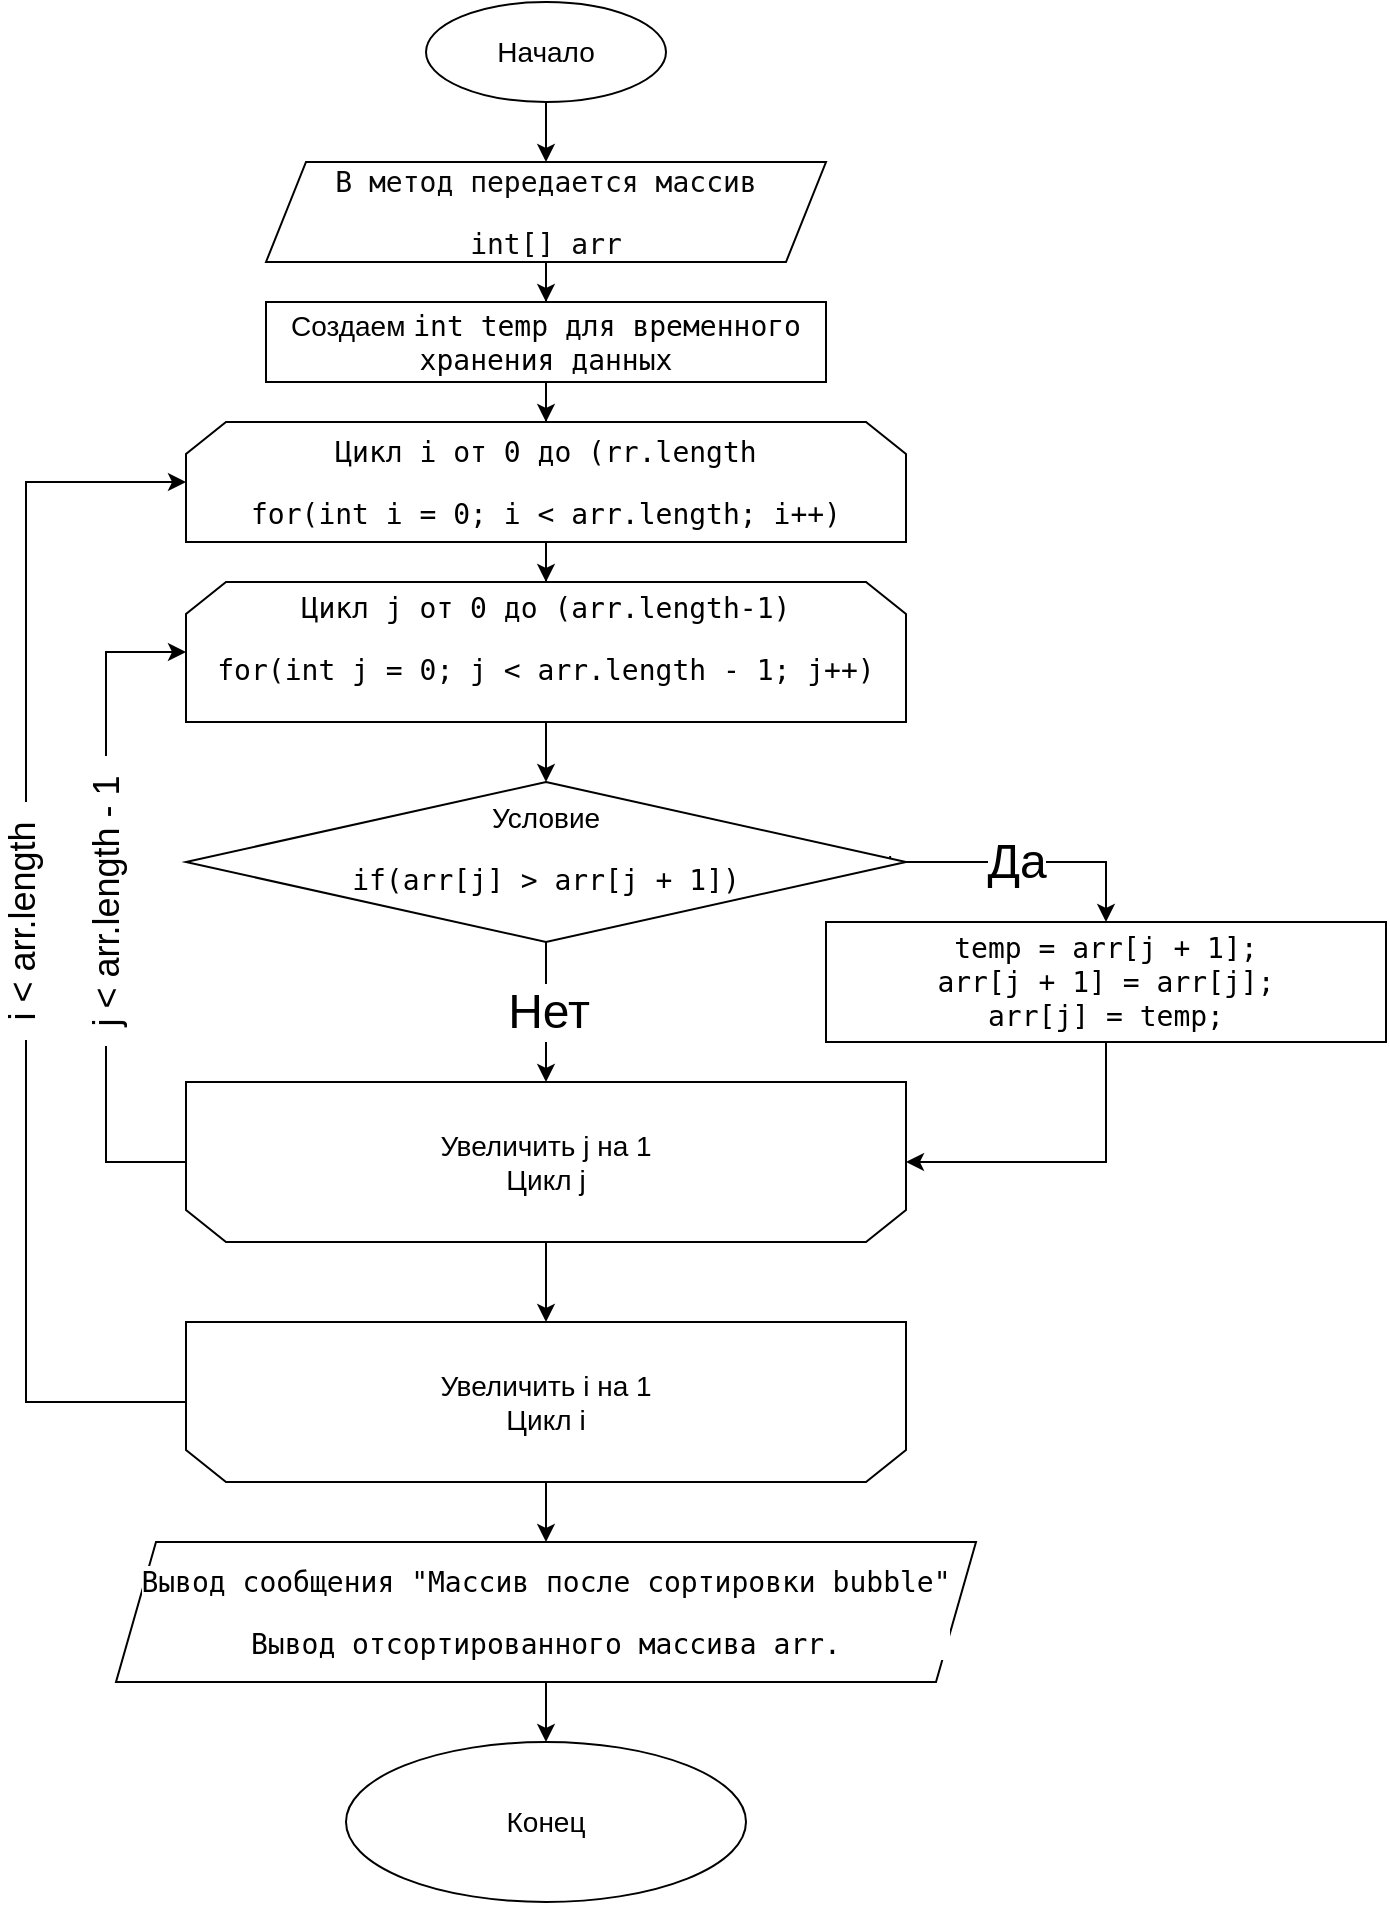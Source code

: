 <mxfile version="20.2.3" type="device"><diagram name="Page-1" id="c7558073-3199-34d8-9f00-42111426c3f3"><mxGraphModel dx="1136" dy="700" grid="1" gridSize="10" guides="1" tooltips="1" connect="1" arrows="1" fold="1" page="1" pageScale="1" pageWidth="826" pageHeight="1169" background="none" math="0" shadow="0"><root><mxCell id="0"/><mxCell id="1" parent="0"/><mxCell id="NJ5CBL2XAhtB15Ns-80H-99" value="" style="edgeStyle=orthogonalEdgeStyle;rounded=0;orthogonalLoop=1;jettySize=auto;html=1;fontSize=14;" edge="1" parent="1" source="NJ5CBL2XAhtB15Ns-80H-96" target="NJ5CBL2XAhtB15Ns-80H-97"><mxGeometry relative="1" as="geometry"/></mxCell><mxCell id="NJ5CBL2XAhtB15Ns-80H-96" value="&lt;font style=&quot;vertical-align: inherit;&quot;&gt;&lt;font style=&quot;vertical-align: inherit; font-size: 14px;&quot;&gt;Начало&lt;/font&gt;&lt;/font&gt;" style="ellipse;whiteSpace=wrap;html=1;" vertex="1" parent="1"><mxGeometry x="320" y="30" width="120" height="50" as="geometry"/></mxCell><mxCell id="NJ5CBL2XAhtB15Ns-80H-101" value="" style="edgeStyle=orthogonalEdgeStyle;rounded=0;orthogonalLoop=1;jettySize=auto;html=1;fontSize=14;" edge="1" parent="1" source="NJ5CBL2XAhtB15Ns-80H-97" target="NJ5CBL2XAhtB15Ns-80H-100"><mxGeometry relative="1" as="geometry"/></mxCell><mxCell id="NJ5CBL2XAhtB15Ns-80H-97" value="&lt;pre style=&quot;background-color:#ffffff;color:#080808;font-family:'JetBrains Mono',monospace;font-size:9,8pt;&quot;&gt;В метод передается массив&lt;/pre&gt;&lt;pre style=&quot;background-color:#ffffff;color:#080808;font-family:'JetBrains Mono',monospace;font-size:9,8pt;&quot;&gt;int[] arr&lt;/pre&gt;" style="shape=parallelogram;perimeter=parallelogramPerimeter;whiteSpace=wrap;html=1;fixedSize=1;fontSize=14;" vertex="1" parent="1"><mxGeometry x="240" y="110" width="280" height="50" as="geometry"/></mxCell><mxCell id="NJ5CBL2XAhtB15Ns-80H-103" value="" style="edgeStyle=orthogonalEdgeStyle;rounded=0;orthogonalLoop=1;jettySize=auto;html=1;fontSize=14;" edge="1" parent="1" source="NJ5CBL2XAhtB15Ns-80H-100" target="NJ5CBL2XAhtB15Ns-80H-102"><mxGeometry relative="1" as="geometry"/></mxCell><mxCell id="NJ5CBL2XAhtB15Ns-80H-100" value="Создаем&amp;nbsp;&lt;span style=&quot;font-family: &amp;quot;JetBrains Mono&amp;quot;, monospace;&quot;&gt;int &lt;/span&gt;&lt;span style=&quot;font-family: &amp;quot;JetBrains Mono&amp;quot;, monospace;&quot;&gt;temp&lt;span style=&quot;background-color: rgb(255, 255, 255);&quot;&gt;&amp;nbsp;для временного хранения данных&lt;/span&gt;&lt;/span&gt;" style="rounded=0;whiteSpace=wrap;html=1;fontSize=14;" vertex="1" parent="1"><mxGeometry x="240" y="180" width="280" height="40" as="geometry"/></mxCell><mxCell id="NJ5CBL2XAhtB15Ns-80H-105" value="" style="edgeStyle=orthogonalEdgeStyle;rounded=0;orthogonalLoop=1;jettySize=auto;html=1;fontSize=14;" edge="1" parent="1" source="NJ5CBL2XAhtB15Ns-80H-102" target="NJ5CBL2XAhtB15Ns-80H-104"><mxGeometry relative="1" as="geometry"/></mxCell><mxCell id="NJ5CBL2XAhtB15Ns-80H-102" value="&lt;pre style=&quot;background-color: rgb(255, 255, 255); font-family: &amp;quot;JetBrains Mono&amp;quot;, monospace;&quot;&gt;Цикл i от 0 до (rr.length&lt;/pre&gt;&lt;pre style=&quot;background-color: rgb(255, 255, 255); font-family: &amp;quot;JetBrains Mono&amp;quot;, monospace;&quot;&gt;for(int i = 0; i &amp;lt; arr.length; i++)&lt;/pre&gt;" style="shape=loopLimit;whiteSpace=wrap;html=1;fontSize=14;" vertex="1" parent="1"><mxGeometry x="200" y="240" width="360" height="60" as="geometry"/></mxCell><mxCell id="NJ5CBL2XAhtB15Ns-80H-107" value="" style="edgeStyle=orthogonalEdgeStyle;rounded=0;orthogonalLoop=1;jettySize=auto;html=1;fontSize=14;" edge="1" parent="1" source="NJ5CBL2XAhtB15Ns-80H-104" target="NJ5CBL2XAhtB15Ns-80H-106"><mxGeometry relative="1" as="geometry"/></mxCell><mxCell id="NJ5CBL2XAhtB15Ns-80H-104" value="&lt;span style=&quot;font-family: &amp;quot;JetBrains Mono&amp;quot;, monospace;&quot;&gt;Цикл j от 0 до (&lt;/span&gt;&lt;span style=&quot;background-color: rgb(255, 255, 255); font-family: &amp;quot;JetBrains Mono&amp;quot;, monospace;&quot;&gt;arr.&lt;/span&gt;&lt;span style=&quot;font-family: &amp;quot;JetBrains Mono&amp;quot;, monospace;&quot;&gt;length-1)&lt;/span&gt;&lt;br&gt;&lt;pre style=&quot;font-size: 14px; font-style: normal; font-variant-ligatures: normal; font-variant-caps: normal; font-weight: 400; letter-spacing: normal; orphans: 2; text-align: center; text-indent: 0px; text-transform: none; widows: 2; word-spacing: 0px; -webkit-text-stroke-width: 0px; text-decoration-thickness: initial; text-decoration-style: initial; text-decoration-color: initial; background-color: rgb(255, 255, 255); font-family: &amp;quot;JetBrains Mono&amp;quot;, monospace;&quot;&gt;&lt;pre style=&quot;font-family: &amp;quot;JetBrains Mono&amp;quot;, monospace;&quot;&gt;for(int j = 0; j &amp;lt; arr.length - 1; j++)&lt;/pre&gt;&lt;/pre&gt;" style="shape=loopLimit;whiteSpace=wrap;html=1;fontSize=14;strokeColor=#000000;" vertex="1" parent="1"><mxGeometry x="200" y="320" width="360" height="70" as="geometry"/></mxCell><mxCell id="NJ5CBL2XAhtB15Ns-80H-111" style="edgeStyle=orthogonalEdgeStyle;rounded=0;orthogonalLoop=1;jettySize=auto;html=1;entryX=0.5;entryY=0;entryDx=0;entryDy=0;fontSize=14;exitX=0.978;exitY=0.462;exitDx=0;exitDy=0;exitPerimeter=0;" edge="1" parent="1" source="NJ5CBL2XAhtB15Ns-80H-106" target="NJ5CBL2XAhtB15Ns-80H-108"><mxGeometry relative="1" as="geometry"><Array as="points"><mxPoint x="552" y="460"/><mxPoint x="660" y="460"/></Array></mxGeometry></mxCell><mxCell id="NJ5CBL2XAhtB15Ns-80H-112" value="&lt;font style=&quot;font-size: 24px;&quot;&gt;Да&lt;/font&gt;" style="edgeLabel;html=1;align=center;verticalAlign=middle;resizable=0;points=[];fontSize=14;" vertex="1" connectable="0" parent="NJ5CBL2XAhtB15Ns-80H-111"><mxGeometry x="-0.072" relative="1" as="geometry"><mxPoint as="offset"/></mxGeometry></mxCell><mxCell id="NJ5CBL2XAhtB15Ns-80H-115" value="Нет" style="edgeStyle=orthogonalEdgeStyle;rounded=0;orthogonalLoop=1;jettySize=auto;html=1;fontSize=24;" edge="1" parent="1" source="NJ5CBL2XAhtB15Ns-80H-106"><mxGeometry relative="1" as="geometry"><mxPoint x="380" y="570.0" as="targetPoint"/></mxGeometry></mxCell><mxCell id="NJ5CBL2XAhtB15Ns-80H-106" value="Условие&lt;br&gt;&lt;pre style=&quot;background-color: rgb(255, 255, 255); font-family: &amp;quot;JetBrains Mono&amp;quot;, monospace;&quot;&gt;if(arr[j] &amp;gt; arr[j + 1])&lt;/pre&gt;" style="rhombus;whiteSpace=wrap;html=1;fontSize=14;" vertex="1" parent="1"><mxGeometry x="200" y="420" width="360" height="80" as="geometry"/></mxCell><mxCell id="NJ5CBL2XAhtB15Ns-80H-116" style="edgeStyle=orthogonalEdgeStyle;rounded=0;orthogonalLoop=1;jettySize=auto;html=1;exitX=0.5;exitY=1;exitDx=0;exitDy=0;entryX=0;entryY=0.5;entryDx=0;entryDy=0;fontSize=24;" edge="1" parent="1" source="NJ5CBL2XAhtB15Ns-80H-108"><mxGeometry relative="1" as="geometry"><mxPoint x="560" y="610" as="targetPoint"/><Array as="points"><mxPoint x="660" y="610"/></Array></mxGeometry></mxCell><mxCell id="NJ5CBL2XAhtB15Ns-80H-108" value="&lt;pre style=&quot;background-color: rgb(255, 255, 255); font-family: &amp;quot;JetBrains Mono&amp;quot;, monospace;&quot;&gt;temp = arr[j + 1];&lt;br&gt;arr[j + 1] = arr[j];&lt;br&gt;arr[j] = temp;&lt;/pre&gt;" style="rounded=0;whiteSpace=wrap;html=1;fontSize=14;" vertex="1" parent="1"><mxGeometry x="520" y="490" width="280" height="60" as="geometry"/></mxCell><mxCell id="NJ5CBL2XAhtB15Ns-80H-119" style="edgeStyle=orthogonalEdgeStyle;rounded=0;orthogonalLoop=1;jettySize=auto;html=1;exitX=1;exitY=0.5;exitDx=0;exitDy=0;entryX=0;entryY=0.5;entryDx=0;entryDy=0;fontSize=14;fontColor=#000000;" edge="1" parent="1" source="NJ5CBL2XAhtB15Ns-80H-117" target="NJ5CBL2XAhtB15Ns-80H-104"><mxGeometry relative="1" as="geometry"><Array as="points"><mxPoint x="160" y="610"/><mxPoint x="160" y="355"/></Array></mxGeometry></mxCell><mxCell id="NJ5CBL2XAhtB15Ns-80H-127" value="&lt;font style=&quot;font-size: 18px;&quot;&gt;&amp;nbsp; j &amp;lt; arr.length - 1&amp;nbsp;&amp;nbsp;&lt;/font&gt;" style="edgeLabel;html=1;align=center;verticalAlign=middle;resizable=0;points=[];fontSize=14;fontColor=#000000;rotation=-90;" vertex="1" connectable="0" parent="NJ5CBL2XAhtB15Ns-80H-119"><mxGeometry x="-0.224" y="-1" relative="1" as="geometry"><mxPoint x="-1" y="-40" as="offset"/></mxGeometry></mxCell><mxCell id="NJ5CBL2XAhtB15Ns-80H-121" value="" style="edgeStyle=orthogonalEdgeStyle;rounded=0;orthogonalLoop=1;jettySize=auto;html=1;fontSize=14;fontColor=#000000;" edge="1" parent="1" source="NJ5CBL2XAhtB15Ns-80H-117" target="NJ5CBL2XAhtB15Ns-80H-120"><mxGeometry relative="1" as="geometry"/></mxCell><mxCell id="NJ5CBL2XAhtB15Ns-80H-117" value="&lt;span style=&quot;background-color: rgb(255, 255, 255);&quot;&gt;Увеличить j на 1&lt;/span&gt;&lt;br style=&quot;background-color: rgb(255, 255, 255);&quot;&gt;&lt;span style=&quot;background-color: rgb(255, 255, 255);&quot;&gt;Цикл j&lt;/span&gt;" style="shape=loopLimit;whiteSpace=wrap;html=1;fontSize=14;direction=west;" vertex="1" parent="1"><mxGeometry x="200" y="570" width="360" height="80" as="geometry"/></mxCell><mxCell id="NJ5CBL2XAhtB15Ns-80H-122" style="edgeStyle=orthogonalEdgeStyle;rounded=0;orthogonalLoop=1;jettySize=auto;html=1;exitX=1;exitY=0.5;exitDx=0;exitDy=0;entryX=0;entryY=0.5;entryDx=0;entryDy=0;fontSize=14;fontColor=#000000;" edge="1" parent="1" source="NJ5CBL2XAhtB15Ns-80H-120" target="NJ5CBL2XAhtB15Ns-80H-102"><mxGeometry relative="1" as="geometry"><Array as="points"><mxPoint x="120" y="730"/><mxPoint x="120" y="270"/></Array></mxGeometry></mxCell><mxCell id="NJ5CBL2XAhtB15Ns-80H-128" value="&amp;nbsp; i&amp;nbsp;&amp;lt; arr.length&amp;nbsp;&amp;nbsp;" style="edgeLabel;html=1;align=center;verticalAlign=middle;resizable=0;points=[];fontSize=18;fontColor=#000000;rotation=-90;" vertex="1" connectable="0" parent="NJ5CBL2XAhtB15Ns-80H-122"><mxGeometry x="0.051" y="2" relative="1" as="geometry"><mxPoint y="6" as="offset"/></mxGeometry></mxCell><mxCell id="NJ5CBL2XAhtB15Ns-80H-124" value="" style="edgeStyle=orthogonalEdgeStyle;rounded=0;orthogonalLoop=1;jettySize=auto;html=1;fontSize=14;fontColor=#000000;" edge="1" parent="1" source="NJ5CBL2XAhtB15Ns-80H-120" target="NJ5CBL2XAhtB15Ns-80H-123"><mxGeometry relative="1" as="geometry"/></mxCell><mxCell id="NJ5CBL2XAhtB15Ns-80H-120" value="&lt;span style=&quot;background-color: rgb(255, 255, 255);&quot;&gt;Увеличить i на 1&lt;/span&gt;&lt;br style=&quot;background-color: rgb(255, 255, 255);&quot;&gt;&lt;span style=&quot;background-color: rgb(255, 255, 255);&quot;&gt;Цикл i&lt;/span&gt;" style="shape=loopLimit;whiteSpace=wrap;html=1;fontSize=14;fontColor=#000000;strokeColor=#000000;direction=west;" vertex="1" parent="1"><mxGeometry x="200" y="690" width="360" height="80" as="geometry"/></mxCell><mxCell id="NJ5CBL2XAhtB15Ns-80H-126" value="" style="edgeStyle=orthogonalEdgeStyle;rounded=0;orthogonalLoop=1;jettySize=auto;html=1;fontSize=14;fontColor=#000000;" edge="1" parent="1" source="NJ5CBL2XAhtB15Ns-80H-123" target="NJ5CBL2XAhtB15Ns-80H-125"><mxGeometry relative="1" as="geometry"/></mxCell><mxCell id="NJ5CBL2XAhtB15Ns-80H-123" value="&lt;pre style=&quot;background-color: rgb(255, 255, 255); font-family: &amp;quot;JetBrains Mono&amp;quot;, monospace;&quot;&gt;Вывод сообщения &quot;Массив после сортировки bubble&quot;&lt;/pre&gt;&lt;pre style=&quot;background-color: rgb(255, 255, 255); font-family: &amp;quot;JetBrains Mono&amp;quot;, monospace;&quot;&gt;Вывод отсортированного массива arr.&lt;/pre&gt;" style="shape=parallelogram;perimeter=parallelogramPerimeter;whiteSpace=wrap;html=1;fixedSize=1;fontSize=14;fontColor=#000000;strokeColor=#000000;" vertex="1" parent="1"><mxGeometry x="165" y="800" width="430" height="70" as="geometry"/></mxCell><mxCell id="NJ5CBL2XAhtB15Ns-80H-125" value="Конец" style="ellipse;whiteSpace=wrap;html=1;fontSize=14;fontColor=#000000;strokeColor=#000000;" vertex="1" parent="1"><mxGeometry x="280" y="900" width="200" height="80" as="geometry"/></mxCell></root></mxGraphModel></diagram></mxfile>